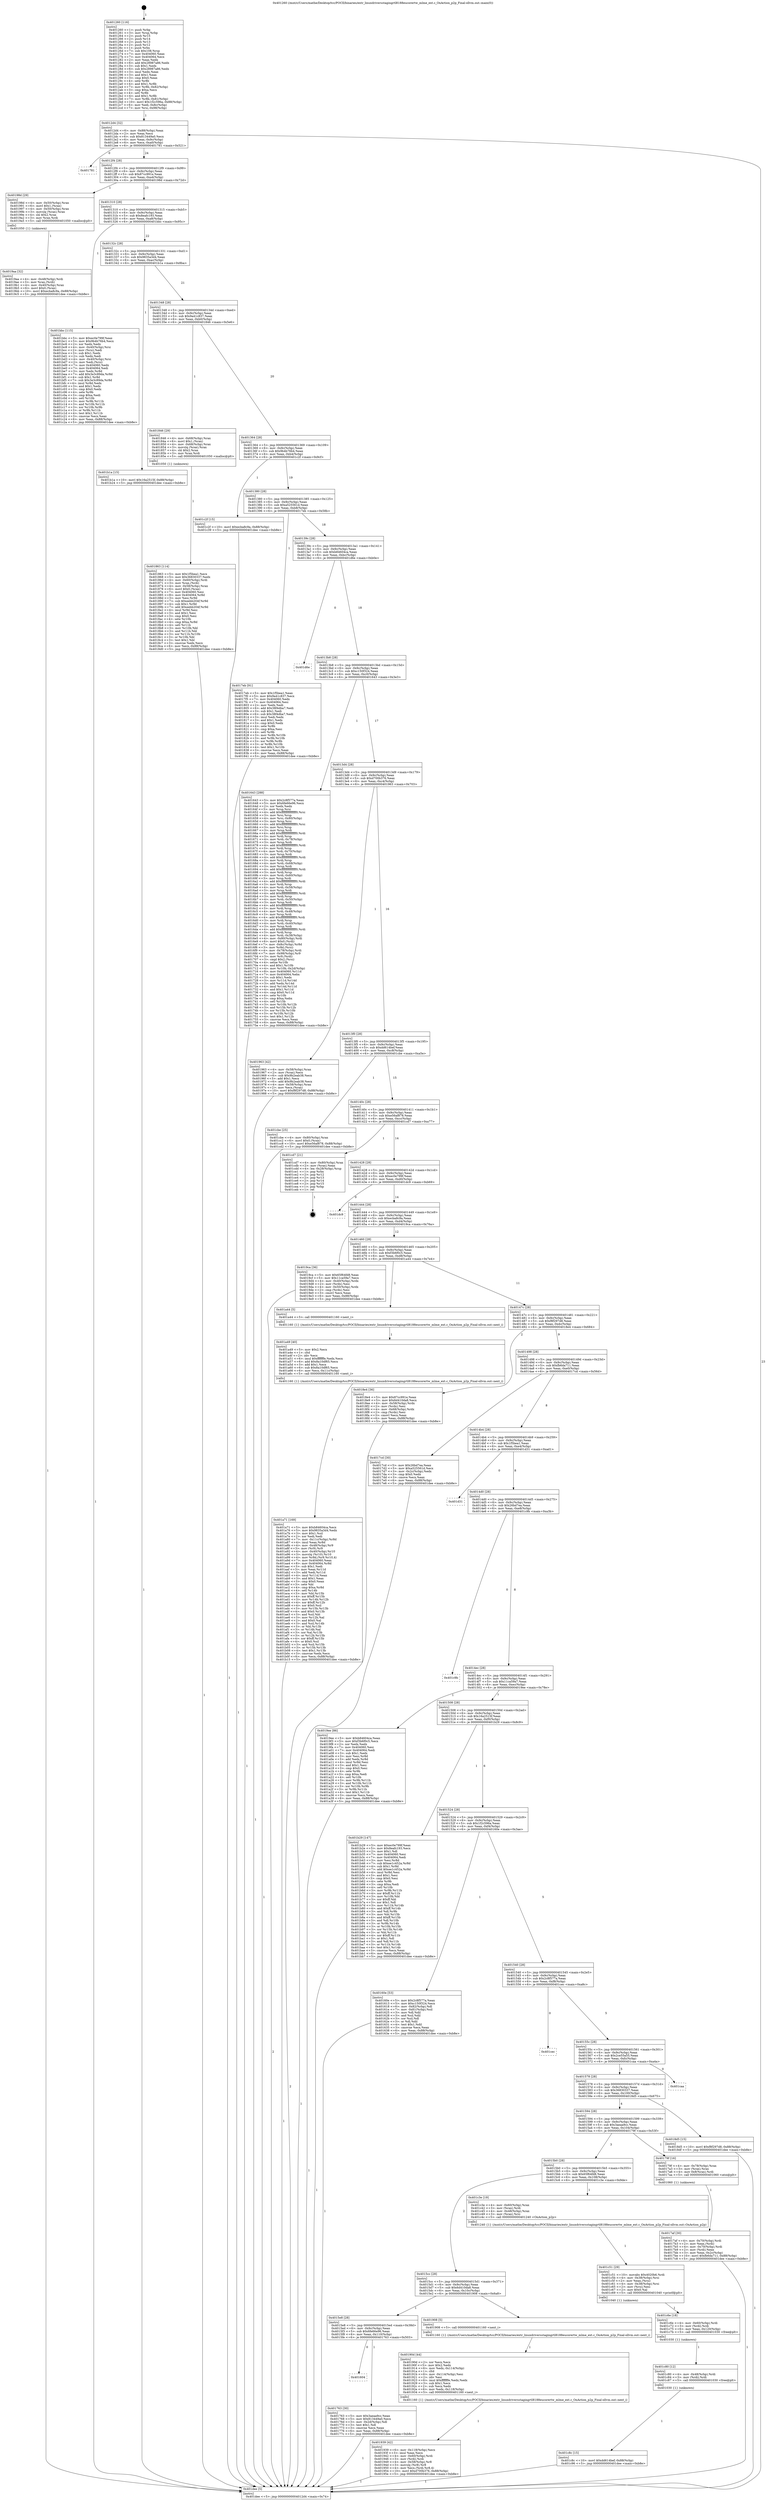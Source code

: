 digraph "0x401260" {
  label = "0x401260 (/mnt/c/Users/mathe/Desktop/tcc/POCII/binaries/extr_linuxdriversstagingrtl8188eucorertw_mlme_ext.c_OnAction_p2p_Final-ollvm.out::main(0))"
  labelloc = "t"
  node[shape=record]

  Entry [label="",width=0.3,height=0.3,shape=circle,fillcolor=black,style=filled]
  "0x4012d4" [label="{
     0x4012d4 [32]\l
     | [instrs]\l
     &nbsp;&nbsp;0x4012d4 \<+6\>: mov -0x88(%rbp),%eax\l
     &nbsp;&nbsp;0x4012da \<+2\>: mov %eax,%ecx\l
     &nbsp;&nbsp;0x4012dc \<+6\>: sub $0x813449a0,%ecx\l
     &nbsp;&nbsp;0x4012e2 \<+6\>: mov %eax,-0x9c(%rbp)\l
     &nbsp;&nbsp;0x4012e8 \<+6\>: mov %ecx,-0xa0(%rbp)\l
     &nbsp;&nbsp;0x4012ee \<+6\>: je 0000000000401781 \<main+0x521\>\l
  }"]
  "0x401781" [label="{
     0x401781\l
  }", style=dashed]
  "0x4012f4" [label="{
     0x4012f4 [28]\l
     | [instrs]\l
     &nbsp;&nbsp;0x4012f4 \<+5\>: jmp 00000000004012f9 \<main+0x99\>\l
     &nbsp;&nbsp;0x4012f9 \<+6\>: mov -0x9c(%rbp),%eax\l
     &nbsp;&nbsp;0x4012ff \<+5\>: sub $0x87cc991e,%eax\l
     &nbsp;&nbsp;0x401304 \<+6\>: mov %eax,-0xa4(%rbp)\l
     &nbsp;&nbsp;0x40130a \<+6\>: je 000000000040198d \<main+0x72d\>\l
  }"]
  Exit [label="",width=0.3,height=0.3,shape=circle,fillcolor=black,style=filled,peripheries=2]
  "0x40198d" [label="{
     0x40198d [29]\l
     | [instrs]\l
     &nbsp;&nbsp;0x40198d \<+4\>: mov -0x50(%rbp),%rax\l
     &nbsp;&nbsp;0x401991 \<+6\>: movl $0x1,(%rax)\l
     &nbsp;&nbsp;0x401997 \<+4\>: mov -0x50(%rbp),%rax\l
     &nbsp;&nbsp;0x40199b \<+3\>: movslq (%rax),%rax\l
     &nbsp;&nbsp;0x40199e \<+4\>: shl $0x2,%rax\l
     &nbsp;&nbsp;0x4019a2 \<+3\>: mov %rax,%rdi\l
     &nbsp;&nbsp;0x4019a5 \<+5\>: call 0000000000401050 \<malloc@plt\>\l
     | [calls]\l
     &nbsp;&nbsp;0x401050 \{1\} (unknown)\l
  }"]
  "0x401310" [label="{
     0x401310 [28]\l
     | [instrs]\l
     &nbsp;&nbsp;0x401310 \<+5\>: jmp 0000000000401315 \<main+0xb5\>\l
     &nbsp;&nbsp;0x401315 \<+6\>: mov -0x9c(%rbp),%eax\l
     &nbsp;&nbsp;0x40131b \<+5\>: sub $0x8eafc193,%eax\l
     &nbsp;&nbsp;0x401320 \<+6\>: mov %eax,-0xa8(%rbp)\l
     &nbsp;&nbsp;0x401326 \<+6\>: je 0000000000401bbc \<main+0x95c\>\l
  }"]
  "0x401c8c" [label="{
     0x401c8c [15]\l
     | [instrs]\l
     &nbsp;&nbsp;0x401c8c \<+10\>: movl $0xdd614bef,-0x88(%rbp)\l
     &nbsp;&nbsp;0x401c96 \<+5\>: jmp 0000000000401dee \<main+0xb8e\>\l
  }"]
  "0x401bbc" [label="{
     0x401bbc [115]\l
     | [instrs]\l
     &nbsp;&nbsp;0x401bbc \<+5\>: mov $0xec0e799f,%eax\l
     &nbsp;&nbsp;0x401bc1 \<+5\>: mov $0x9b4b76b4,%ecx\l
     &nbsp;&nbsp;0x401bc6 \<+2\>: xor %edx,%edx\l
     &nbsp;&nbsp;0x401bc8 \<+4\>: mov -0x40(%rbp),%rsi\l
     &nbsp;&nbsp;0x401bcc \<+2\>: mov (%rsi),%edi\l
     &nbsp;&nbsp;0x401bce \<+3\>: sub $0x1,%edx\l
     &nbsp;&nbsp;0x401bd1 \<+2\>: sub %edx,%edi\l
     &nbsp;&nbsp;0x401bd3 \<+4\>: mov -0x40(%rbp),%rsi\l
     &nbsp;&nbsp;0x401bd7 \<+2\>: mov %edi,(%rsi)\l
     &nbsp;&nbsp;0x401bd9 \<+7\>: mov 0x404060,%edx\l
     &nbsp;&nbsp;0x401be0 \<+7\>: mov 0x404064,%edi\l
     &nbsp;&nbsp;0x401be7 \<+3\>: mov %edx,%r8d\l
     &nbsp;&nbsp;0x401bea \<+7\>: add $0x3e3c89da,%r8d\l
     &nbsp;&nbsp;0x401bf1 \<+4\>: sub $0x1,%r8d\l
     &nbsp;&nbsp;0x401bf5 \<+7\>: sub $0x3e3c89da,%r8d\l
     &nbsp;&nbsp;0x401bfc \<+4\>: imul %r8d,%edx\l
     &nbsp;&nbsp;0x401c00 \<+3\>: and $0x1,%edx\l
     &nbsp;&nbsp;0x401c03 \<+3\>: cmp $0x0,%edx\l
     &nbsp;&nbsp;0x401c06 \<+4\>: sete %r9b\l
     &nbsp;&nbsp;0x401c0a \<+3\>: cmp $0xa,%edi\l
     &nbsp;&nbsp;0x401c0d \<+4\>: setl %r10b\l
     &nbsp;&nbsp;0x401c11 \<+3\>: mov %r9b,%r11b\l
     &nbsp;&nbsp;0x401c14 \<+3\>: and %r10b,%r11b\l
     &nbsp;&nbsp;0x401c17 \<+3\>: xor %r10b,%r9b\l
     &nbsp;&nbsp;0x401c1a \<+3\>: or %r9b,%r11b\l
     &nbsp;&nbsp;0x401c1d \<+4\>: test $0x1,%r11b\l
     &nbsp;&nbsp;0x401c21 \<+3\>: cmovne %ecx,%eax\l
     &nbsp;&nbsp;0x401c24 \<+6\>: mov %eax,-0x88(%rbp)\l
     &nbsp;&nbsp;0x401c2a \<+5\>: jmp 0000000000401dee \<main+0xb8e\>\l
  }"]
  "0x40132c" [label="{
     0x40132c [28]\l
     | [instrs]\l
     &nbsp;&nbsp;0x40132c \<+5\>: jmp 0000000000401331 \<main+0xd1\>\l
     &nbsp;&nbsp;0x401331 \<+6\>: mov -0x9c(%rbp),%eax\l
     &nbsp;&nbsp;0x401337 \<+5\>: sub $0x9835a3d4,%eax\l
     &nbsp;&nbsp;0x40133c \<+6\>: mov %eax,-0xac(%rbp)\l
     &nbsp;&nbsp;0x401342 \<+6\>: je 0000000000401b1a \<main+0x8ba\>\l
  }"]
  "0x401c80" [label="{
     0x401c80 [12]\l
     | [instrs]\l
     &nbsp;&nbsp;0x401c80 \<+4\>: mov -0x48(%rbp),%rdi\l
     &nbsp;&nbsp;0x401c84 \<+3\>: mov (%rdi),%rdi\l
     &nbsp;&nbsp;0x401c87 \<+5\>: call 0000000000401030 \<free@plt\>\l
     | [calls]\l
     &nbsp;&nbsp;0x401030 \{1\} (unknown)\l
  }"]
  "0x401b1a" [label="{
     0x401b1a [15]\l
     | [instrs]\l
     &nbsp;&nbsp;0x401b1a \<+10\>: movl $0x16a2515f,-0x88(%rbp)\l
     &nbsp;&nbsp;0x401b24 \<+5\>: jmp 0000000000401dee \<main+0xb8e\>\l
  }"]
  "0x401348" [label="{
     0x401348 [28]\l
     | [instrs]\l
     &nbsp;&nbsp;0x401348 \<+5\>: jmp 000000000040134d \<main+0xed\>\l
     &nbsp;&nbsp;0x40134d \<+6\>: mov -0x9c(%rbp),%eax\l
     &nbsp;&nbsp;0x401353 \<+5\>: sub $0x9a41c837,%eax\l
     &nbsp;&nbsp;0x401358 \<+6\>: mov %eax,-0xb0(%rbp)\l
     &nbsp;&nbsp;0x40135e \<+6\>: je 0000000000401846 \<main+0x5e6\>\l
  }"]
  "0x401c6e" [label="{
     0x401c6e [18]\l
     | [instrs]\l
     &nbsp;&nbsp;0x401c6e \<+4\>: mov -0x60(%rbp),%rdi\l
     &nbsp;&nbsp;0x401c72 \<+3\>: mov (%rdi),%rdi\l
     &nbsp;&nbsp;0x401c75 \<+6\>: mov %eax,-0x120(%rbp)\l
     &nbsp;&nbsp;0x401c7b \<+5\>: call 0000000000401030 \<free@plt\>\l
     | [calls]\l
     &nbsp;&nbsp;0x401030 \{1\} (unknown)\l
  }"]
  "0x401846" [label="{
     0x401846 [29]\l
     | [instrs]\l
     &nbsp;&nbsp;0x401846 \<+4\>: mov -0x68(%rbp),%rax\l
     &nbsp;&nbsp;0x40184a \<+6\>: movl $0x1,(%rax)\l
     &nbsp;&nbsp;0x401850 \<+4\>: mov -0x68(%rbp),%rax\l
     &nbsp;&nbsp;0x401854 \<+3\>: movslq (%rax),%rax\l
     &nbsp;&nbsp;0x401857 \<+4\>: shl $0x2,%rax\l
     &nbsp;&nbsp;0x40185b \<+3\>: mov %rax,%rdi\l
     &nbsp;&nbsp;0x40185e \<+5\>: call 0000000000401050 \<malloc@plt\>\l
     | [calls]\l
     &nbsp;&nbsp;0x401050 \{1\} (unknown)\l
  }"]
  "0x401364" [label="{
     0x401364 [28]\l
     | [instrs]\l
     &nbsp;&nbsp;0x401364 \<+5\>: jmp 0000000000401369 \<main+0x109\>\l
     &nbsp;&nbsp;0x401369 \<+6\>: mov -0x9c(%rbp),%eax\l
     &nbsp;&nbsp;0x40136f \<+5\>: sub $0x9b4b76b4,%eax\l
     &nbsp;&nbsp;0x401374 \<+6\>: mov %eax,-0xb4(%rbp)\l
     &nbsp;&nbsp;0x40137a \<+6\>: je 0000000000401c2f \<main+0x9cf\>\l
  }"]
  "0x401c51" [label="{
     0x401c51 [29]\l
     | [instrs]\l
     &nbsp;&nbsp;0x401c51 \<+10\>: movabs $0x4020b6,%rdi\l
     &nbsp;&nbsp;0x401c5b \<+4\>: mov -0x38(%rbp),%rsi\l
     &nbsp;&nbsp;0x401c5f \<+2\>: mov %eax,(%rsi)\l
     &nbsp;&nbsp;0x401c61 \<+4\>: mov -0x38(%rbp),%rsi\l
     &nbsp;&nbsp;0x401c65 \<+2\>: mov (%rsi),%esi\l
     &nbsp;&nbsp;0x401c67 \<+2\>: mov $0x0,%al\l
     &nbsp;&nbsp;0x401c69 \<+5\>: call 0000000000401040 \<printf@plt\>\l
     | [calls]\l
     &nbsp;&nbsp;0x401040 \{1\} (unknown)\l
  }"]
  "0x401c2f" [label="{
     0x401c2f [15]\l
     | [instrs]\l
     &nbsp;&nbsp;0x401c2f \<+10\>: movl $0xecba8c9a,-0x88(%rbp)\l
     &nbsp;&nbsp;0x401c39 \<+5\>: jmp 0000000000401dee \<main+0xb8e\>\l
  }"]
  "0x401380" [label="{
     0x401380 [28]\l
     | [instrs]\l
     &nbsp;&nbsp;0x401380 \<+5\>: jmp 0000000000401385 \<main+0x125\>\l
     &nbsp;&nbsp;0x401385 \<+6\>: mov -0x9c(%rbp),%eax\l
     &nbsp;&nbsp;0x40138b \<+5\>: sub $0xa525561d,%eax\l
     &nbsp;&nbsp;0x401390 \<+6\>: mov %eax,-0xb8(%rbp)\l
     &nbsp;&nbsp;0x401396 \<+6\>: je 00000000004017eb \<main+0x58b\>\l
  }"]
  "0x401a71" [label="{
     0x401a71 [169]\l
     | [instrs]\l
     &nbsp;&nbsp;0x401a71 \<+5\>: mov $0xb84604ca,%ecx\l
     &nbsp;&nbsp;0x401a76 \<+5\>: mov $0x9835a3d4,%edx\l
     &nbsp;&nbsp;0x401a7b \<+3\>: mov $0x1,%sil\l
     &nbsp;&nbsp;0x401a7e \<+2\>: xor %edi,%edi\l
     &nbsp;&nbsp;0x401a80 \<+7\>: mov -0x11c(%rbp),%r8d\l
     &nbsp;&nbsp;0x401a87 \<+4\>: imul %eax,%r8d\l
     &nbsp;&nbsp;0x401a8b \<+4\>: mov -0x48(%rbp),%r9\l
     &nbsp;&nbsp;0x401a8f \<+3\>: mov (%r9),%r9\l
     &nbsp;&nbsp;0x401a92 \<+4\>: mov -0x40(%rbp),%r10\l
     &nbsp;&nbsp;0x401a96 \<+3\>: movslq (%r10),%r10\l
     &nbsp;&nbsp;0x401a99 \<+4\>: mov %r8d,(%r9,%r10,4)\l
     &nbsp;&nbsp;0x401a9d \<+7\>: mov 0x404060,%eax\l
     &nbsp;&nbsp;0x401aa4 \<+8\>: mov 0x404064,%r8d\l
     &nbsp;&nbsp;0x401aac \<+3\>: sub $0x1,%edi\l
     &nbsp;&nbsp;0x401aaf \<+3\>: mov %eax,%r11d\l
     &nbsp;&nbsp;0x401ab2 \<+3\>: add %edi,%r11d\l
     &nbsp;&nbsp;0x401ab5 \<+4\>: imul %r11d,%eax\l
     &nbsp;&nbsp;0x401ab9 \<+3\>: and $0x1,%eax\l
     &nbsp;&nbsp;0x401abc \<+3\>: cmp $0x0,%eax\l
     &nbsp;&nbsp;0x401abf \<+3\>: sete %bl\l
     &nbsp;&nbsp;0x401ac2 \<+4\>: cmp $0xa,%r8d\l
     &nbsp;&nbsp;0x401ac6 \<+4\>: setl %r14b\l
     &nbsp;&nbsp;0x401aca \<+3\>: mov %bl,%r15b\l
     &nbsp;&nbsp;0x401acd \<+4\>: xor $0xff,%r15b\l
     &nbsp;&nbsp;0x401ad1 \<+3\>: mov %r14b,%r12b\l
     &nbsp;&nbsp;0x401ad4 \<+4\>: xor $0xff,%r12b\l
     &nbsp;&nbsp;0x401ad8 \<+4\>: xor $0x0,%sil\l
     &nbsp;&nbsp;0x401adc \<+3\>: mov %r15b,%r13b\l
     &nbsp;&nbsp;0x401adf \<+4\>: and $0x0,%r13b\l
     &nbsp;&nbsp;0x401ae3 \<+3\>: and %sil,%bl\l
     &nbsp;&nbsp;0x401ae6 \<+3\>: mov %r12b,%al\l
     &nbsp;&nbsp;0x401ae9 \<+2\>: and $0x0,%al\l
     &nbsp;&nbsp;0x401aeb \<+3\>: and %sil,%r14b\l
     &nbsp;&nbsp;0x401aee \<+3\>: or %bl,%r13b\l
     &nbsp;&nbsp;0x401af1 \<+3\>: or %r14b,%al\l
     &nbsp;&nbsp;0x401af4 \<+3\>: xor %al,%r13b\l
     &nbsp;&nbsp;0x401af7 \<+3\>: or %r12b,%r15b\l
     &nbsp;&nbsp;0x401afa \<+4\>: xor $0xff,%r15b\l
     &nbsp;&nbsp;0x401afe \<+4\>: or $0x0,%sil\l
     &nbsp;&nbsp;0x401b02 \<+3\>: and %sil,%r15b\l
     &nbsp;&nbsp;0x401b05 \<+3\>: or %r15b,%r13b\l
     &nbsp;&nbsp;0x401b08 \<+4\>: test $0x1,%r13b\l
     &nbsp;&nbsp;0x401b0c \<+3\>: cmovne %edx,%ecx\l
     &nbsp;&nbsp;0x401b0f \<+6\>: mov %ecx,-0x88(%rbp)\l
     &nbsp;&nbsp;0x401b15 \<+5\>: jmp 0000000000401dee \<main+0xb8e\>\l
  }"]
  "0x4017eb" [label="{
     0x4017eb [91]\l
     | [instrs]\l
     &nbsp;&nbsp;0x4017eb \<+5\>: mov $0x1f5bea1,%eax\l
     &nbsp;&nbsp;0x4017f0 \<+5\>: mov $0x9a41c837,%ecx\l
     &nbsp;&nbsp;0x4017f5 \<+7\>: mov 0x404060,%edx\l
     &nbsp;&nbsp;0x4017fc \<+7\>: mov 0x404064,%esi\l
     &nbsp;&nbsp;0x401803 \<+2\>: mov %edx,%edi\l
     &nbsp;&nbsp;0x401805 \<+6\>: add $0x38f4dba7,%edi\l
     &nbsp;&nbsp;0x40180b \<+3\>: sub $0x1,%edi\l
     &nbsp;&nbsp;0x40180e \<+6\>: sub $0x38f4dba7,%edi\l
     &nbsp;&nbsp;0x401814 \<+3\>: imul %edi,%edx\l
     &nbsp;&nbsp;0x401817 \<+3\>: and $0x1,%edx\l
     &nbsp;&nbsp;0x40181a \<+3\>: cmp $0x0,%edx\l
     &nbsp;&nbsp;0x40181d \<+4\>: sete %r8b\l
     &nbsp;&nbsp;0x401821 \<+3\>: cmp $0xa,%esi\l
     &nbsp;&nbsp;0x401824 \<+4\>: setl %r9b\l
     &nbsp;&nbsp;0x401828 \<+3\>: mov %r8b,%r10b\l
     &nbsp;&nbsp;0x40182b \<+3\>: and %r9b,%r10b\l
     &nbsp;&nbsp;0x40182e \<+3\>: xor %r9b,%r8b\l
     &nbsp;&nbsp;0x401831 \<+3\>: or %r8b,%r10b\l
     &nbsp;&nbsp;0x401834 \<+4\>: test $0x1,%r10b\l
     &nbsp;&nbsp;0x401838 \<+3\>: cmovne %ecx,%eax\l
     &nbsp;&nbsp;0x40183b \<+6\>: mov %eax,-0x88(%rbp)\l
     &nbsp;&nbsp;0x401841 \<+5\>: jmp 0000000000401dee \<main+0xb8e\>\l
  }"]
  "0x40139c" [label="{
     0x40139c [28]\l
     | [instrs]\l
     &nbsp;&nbsp;0x40139c \<+5\>: jmp 00000000004013a1 \<main+0x141\>\l
     &nbsp;&nbsp;0x4013a1 \<+6\>: mov -0x9c(%rbp),%eax\l
     &nbsp;&nbsp;0x4013a7 \<+5\>: sub $0xb84604ca,%eax\l
     &nbsp;&nbsp;0x4013ac \<+6\>: mov %eax,-0xbc(%rbp)\l
     &nbsp;&nbsp;0x4013b2 \<+6\>: je 0000000000401d6e \<main+0xb0e\>\l
  }"]
  "0x401a49" [label="{
     0x401a49 [40]\l
     | [instrs]\l
     &nbsp;&nbsp;0x401a49 \<+5\>: mov $0x2,%ecx\l
     &nbsp;&nbsp;0x401a4e \<+1\>: cltd\l
     &nbsp;&nbsp;0x401a4f \<+2\>: idiv %ecx\l
     &nbsp;&nbsp;0x401a51 \<+6\>: imul $0xfffffffe,%edx,%ecx\l
     &nbsp;&nbsp;0x401a57 \<+6\>: add $0x8a10df65,%ecx\l
     &nbsp;&nbsp;0x401a5d \<+3\>: add $0x1,%ecx\l
     &nbsp;&nbsp;0x401a60 \<+6\>: sub $0x8a10df65,%ecx\l
     &nbsp;&nbsp;0x401a66 \<+6\>: mov %ecx,-0x11c(%rbp)\l
     &nbsp;&nbsp;0x401a6c \<+5\>: call 0000000000401160 \<next_i\>\l
     | [calls]\l
     &nbsp;&nbsp;0x401160 \{1\} (/mnt/c/Users/mathe/Desktop/tcc/POCII/binaries/extr_linuxdriversstagingrtl8188eucorertw_mlme_ext.c_OnAction_p2p_Final-ollvm.out::next_i)\l
  }"]
  "0x401d6e" [label="{
     0x401d6e\l
  }", style=dashed]
  "0x4013b8" [label="{
     0x4013b8 [28]\l
     | [instrs]\l
     &nbsp;&nbsp;0x4013b8 \<+5\>: jmp 00000000004013bd \<main+0x15d\>\l
     &nbsp;&nbsp;0x4013bd \<+6\>: mov -0x9c(%rbp),%eax\l
     &nbsp;&nbsp;0x4013c3 \<+5\>: sub $0xc150f324,%eax\l
     &nbsp;&nbsp;0x4013c8 \<+6\>: mov %eax,-0xc0(%rbp)\l
     &nbsp;&nbsp;0x4013ce \<+6\>: je 0000000000401643 \<main+0x3e3\>\l
  }"]
  "0x4019aa" [label="{
     0x4019aa [32]\l
     | [instrs]\l
     &nbsp;&nbsp;0x4019aa \<+4\>: mov -0x48(%rbp),%rdi\l
     &nbsp;&nbsp;0x4019ae \<+3\>: mov %rax,(%rdi)\l
     &nbsp;&nbsp;0x4019b1 \<+4\>: mov -0x40(%rbp),%rax\l
     &nbsp;&nbsp;0x4019b5 \<+6\>: movl $0x0,(%rax)\l
     &nbsp;&nbsp;0x4019bb \<+10\>: movl $0xecba8c9a,-0x88(%rbp)\l
     &nbsp;&nbsp;0x4019c5 \<+5\>: jmp 0000000000401dee \<main+0xb8e\>\l
  }"]
  "0x401643" [label="{
     0x401643 [288]\l
     | [instrs]\l
     &nbsp;&nbsp;0x401643 \<+5\>: mov $0x2c8f577a,%eax\l
     &nbsp;&nbsp;0x401648 \<+5\>: mov $0x6fe66e96,%ecx\l
     &nbsp;&nbsp;0x40164d \<+2\>: xor %edx,%edx\l
     &nbsp;&nbsp;0x40164f \<+3\>: mov %rsp,%rsi\l
     &nbsp;&nbsp;0x401652 \<+4\>: add $0xfffffffffffffff0,%rsi\l
     &nbsp;&nbsp;0x401656 \<+3\>: mov %rsi,%rsp\l
     &nbsp;&nbsp;0x401659 \<+4\>: mov %rsi,-0x80(%rbp)\l
     &nbsp;&nbsp;0x40165d \<+3\>: mov %rsp,%rsi\l
     &nbsp;&nbsp;0x401660 \<+4\>: add $0xfffffffffffffff0,%rsi\l
     &nbsp;&nbsp;0x401664 \<+3\>: mov %rsi,%rsp\l
     &nbsp;&nbsp;0x401667 \<+3\>: mov %rsp,%rdi\l
     &nbsp;&nbsp;0x40166a \<+4\>: add $0xfffffffffffffff0,%rdi\l
     &nbsp;&nbsp;0x40166e \<+3\>: mov %rdi,%rsp\l
     &nbsp;&nbsp;0x401671 \<+4\>: mov %rdi,-0x78(%rbp)\l
     &nbsp;&nbsp;0x401675 \<+3\>: mov %rsp,%rdi\l
     &nbsp;&nbsp;0x401678 \<+4\>: add $0xfffffffffffffff0,%rdi\l
     &nbsp;&nbsp;0x40167c \<+3\>: mov %rdi,%rsp\l
     &nbsp;&nbsp;0x40167f \<+4\>: mov %rdi,-0x70(%rbp)\l
     &nbsp;&nbsp;0x401683 \<+3\>: mov %rsp,%rdi\l
     &nbsp;&nbsp;0x401686 \<+4\>: add $0xfffffffffffffff0,%rdi\l
     &nbsp;&nbsp;0x40168a \<+3\>: mov %rdi,%rsp\l
     &nbsp;&nbsp;0x40168d \<+4\>: mov %rdi,-0x68(%rbp)\l
     &nbsp;&nbsp;0x401691 \<+3\>: mov %rsp,%rdi\l
     &nbsp;&nbsp;0x401694 \<+4\>: add $0xfffffffffffffff0,%rdi\l
     &nbsp;&nbsp;0x401698 \<+3\>: mov %rdi,%rsp\l
     &nbsp;&nbsp;0x40169b \<+4\>: mov %rdi,-0x60(%rbp)\l
     &nbsp;&nbsp;0x40169f \<+3\>: mov %rsp,%rdi\l
     &nbsp;&nbsp;0x4016a2 \<+4\>: add $0xfffffffffffffff0,%rdi\l
     &nbsp;&nbsp;0x4016a6 \<+3\>: mov %rdi,%rsp\l
     &nbsp;&nbsp;0x4016a9 \<+4\>: mov %rdi,-0x58(%rbp)\l
     &nbsp;&nbsp;0x4016ad \<+3\>: mov %rsp,%rdi\l
     &nbsp;&nbsp;0x4016b0 \<+4\>: add $0xfffffffffffffff0,%rdi\l
     &nbsp;&nbsp;0x4016b4 \<+3\>: mov %rdi,%rsp\l
     &nbsp;&nbsp;0x4016b7 \<+4\>: mov %rdi,-0x50(%rbp)\l
     &nbsp;&nbsp;0x4016bb \<+3\>: mov %rsp,%rdi\l
     &nbsp;&nbsp;0x4016be \<+4\>: add $0xfffffffffffffff0,%rdi\l
     &nbsp;&nbsp;0x4016c2 \<+3\>: mov %rdi,%rsp\l
     &nbsp;&nbsp;0x4016c5 \<+4\>: mov %rdi,-0x48(%rbp)\l
     &nbsp;&nbsp;0x4016c9 \<+3\>: mov %rsp,%rdi\l
     &nbsp;&nbsp;0x4016cc \<+4\>: add $0xfffffffffffffff0,%rdi\l
     &nbsp;&nbsp;0x4016d0 \<+3\>: mov %rdi,%rsp\l
     &nbsp;&nbsp;0x4016d3 \<+4\>: mov %rdi,-0x40(%rbp)\l
     &nbsp;&nbsp;0x4016d7 \<+3\>: mov %rsp,%rdi\l
     &nbsp;&nbsp;0x4016da \<+4\>: add $0xfffffffffffffff0,%rdi\l
     &nbsp;&nbsp;0x4016de \<+3\>: mov %rdi,%rsp\l
     &nbsp;&nbsp;0x4016e1 \<+4\>: mov %rdi,-0x38(%rbp)\l
     &nbsp;&nbsp;0x4016e5 \<+4\>: mov -0x80(%rbp),%rdi\l
     &nbsp;&nbsp;0x4016e9 \<+6\>: movl $0x0,(%rdi)\l
     &nbsp;&nbsp;0x4016ef \<+7\>: mov -0x8c(%rbp),%r8d\l
     &nbsp;&nbsp;0x4016f6 \<+3\>: mov %r8d,(%rsi)\l
     &nbsp;&nbsp;0x4016f9 \<+4\>: mov -0x78(%rbp),%rdi\l
     &nbsp;&nbsp;0x4016fd \<+7\>: mov -0x98(%rbp),%r9\l
     &nbsp;&nbsp;0x401704 \<+3\>: mov %r9,(%rdi)\l
     &nbsp;&nbsp;0x401707 \<+3\>: cmpl $0x2,(%rsi)\l
     &nbsp;&nbsp;0x40170a \<+4\>: setne %r10b\l
     &nbsp;&nbsp;0x40170e \<+4\>: and $0x1,%r10b\l
     &nbsp;&nbsp;0x401712 \<+4\>: mov %r10b,-0x2d(%rbp)\l
     &nbsp;&nbsp;0x401716 \<+8\>: mov 0x404060,%r11d\l
     &nbsp;&nbsp;0x40171e \<+7\>: mov 0x404064,%ebx\l
     &nbsp;&nbsp;0x401725 \<+3\>: sub $0x1,%edx\l
     &nbsp;&nbsp;0x401728 \<+3\>: mov %r11d,%r14d\l
     &nbsp;&nbsp;0x40172b \<+3\>: add %edx,%r14d\l
     &nbsp;&nbsp;0x40172e \<+4\>: imul %r14d,%r11d\l
     &nbsp;&nbsp;0x401732 \<+4\>: and $0x1,%r11d\l
     &nbsp;&nbsp;0x401736 \<+4\>: cmp $0x0,%r11d\l
     &nbsp;&nbsp;0x40173a \<+4\>: sete %r10b\l
     &nbsp;&nbsp;0x40173e \<+3\>: cmp $0xa,%ebx\l
     &nbsp;&nbsp;0x401741 \<+4\>: setl %r15b\l
     &nbsp;&nbsp;0x401745 \<+3\>: mov %r10b,%r12b\l
     &nbsp;&nbsp;0x401748 \<+3\>: and %r15b,%r12b\l
     &nbsp;&nbsp;0x40174b \<+3\>: xor %r15b,%r10b\l
     &nbsp;&nbsp;0x40174e \<+3\>: or %r10b,%r12b\l
     &nbsp;&nbsp;0x401751 \<+4\>: test $0x1,%r12b\l
     &nbsp;&nbsp;0x401755 \<+3\>: cmovne %ecx,%eax\l
     &nbsp;&nbsp;0x401758 \<+6\>: mov %eax,-0x88(%rbp)\l
     &nbsp;&nbsp;0x40175e \<+5\>: jmp 0000000000401dee \<main+0xb8e\>\l
  }"]
  "0x4013d4" [label="{
     0x4013d4 [28]\l
     | [instrs]\l
     &nbsp;&nbsp;0x4013d4 \<+5\>: jmp 00000000004013d9 \<main+0x179\>\l
     &nbsp;&nbsp;0x4013d9 \<+6\>: mov -0x9c(%rbp),%eax\l
     &nbsp;&nbsp;0x4013df \<+5\>: sub $0xd700b376,%eax\l
     &nbsp;&nbsp;0x4013e4 \<+6\>: mov %eax,-0xc4(%rbp)\l
     &nbsp;&nbsp;0x4013ea \<+6\>: je 0000000000401963 \<main+0x703\>\l
  }"]
  "0x401939" [label="{
     0x401939 [42]\l
     | [instrs]\l
     &nbsp;&nbsp;0x401939 \<+6\>: mov -0x118(%rbp),%ecx\l
     &nbsp;&nbsp;0x40193f \<+3\>: imul %eax,%ecx\l
     &nbsp;&nbsp;0x401942 \<+4\>: mov -0x60(%rbp),%rdi\l
     &nbsp;&nbsp;0x401946 \<+3\>: mov (%rdi),%rdi\l
     &nbsp;&nbsp;0x401949 \<+4\>: mov -0x58(%rbp),%r8\l
     &nbsp;&nbsp;0x40194d \<+3\>: movslq (%r8),%r8\l
     &nbsp;&nbsp;0x401950 \<+4\>: mov %ecx,(%rdi,%r8,4)\l
     &nbsp;&nbsp;0x401954 \<+10\>: movl $0xd700b376,-0x88(%rbp)\l
     &nbsp;&nbsp;0x40195e \<+5\>: jmp 0000000000401dee \<main+0xb8e\>\l
  }"]
  "0x401963" [label="{
     0x401963 [42]\l
     | [instrs]\l
     &nbsp;&nbsp;0x401963 \<+4\>: mov -0x58(%rbp),%rax\l
     &nbsp;&nbsp;0x401967 \<+2\>: mov (%rax),%ecx\l
     &nbsp;&nbsp;0x401969 \<+6\>: sub $0x9b2eab38,%ecx\l
     &nbsp;&nbsp;0x40196f \<+3\>: add $0x1,%ecx\l
     &nbsp;&nbsp;0x401972 \<+6\>: add $0x9b2eab38,%ecx\l
     &nbsp;&nbsp;0x401978 \<+4\>: mov -0x58(%rbp),%rax\l
     &nbsp;&nbsp;0x40197c \<+2\>: mov %ecx,(%rax)\l
     &nbsp;&nbsp;0x40197e \<+10\>: movl $0xf8f297d8,-0x88(%rbp)\l
     &nbsp;&nbsp;0x401988 \<+5\>: jmp 0000000000401dee \<main+0xb8e\>\l
  }"]
  "0x4013f0" [label="{
     0x4013f0 [28]\l
     | [instrs]\l
     &nbsp;&nbsp;0x4013f0 \<+5\>: jmp 00000000004013f5 \<main+0x195\>\l
     &nbsp;&nbsp;0x4013f5 \<+6\>: mov -0x9c(%rbp),%eax\l
     &nbsp;&nbsp;0x4013fb \<+5\>: sub $0xdd614bef,%eax\l
     &nbsp;&nbsp;0x401400 \<+6\>: mov %eax,-0xc8(%rbp)\l
     &nbsp;&nbsp;0x401406 \<+6\>: je 0000000000401cbe \<main+0xa5e\>\l
  }"]
  "0x40190d" [label="{
     0x40190d [44]\l
     | [instrs]\l
     &nbsp;&nbsp;0x40190d \<+2\>: xor %ecx,%ecx\l
     &nbsp;&nbsp;0x40190f \<+5\>: mov $0x2,%edx\l
     &nbsp;&nbsp;0x401914 \<+6\>: mov %edx,-0x114(%rbp)\l
     &nbsp;&nbsp;0x40191a \<+1\>: cltd\l
     &nbsp;&nbsp;0x40191b \<+6\>: mov -0x114(%rbp),%esi\l
     &nbsp;&nbsp;0x401921 \<+2\>: idiv %esi\l
     &nbsp;&nbsp;0x401923 \<+6\>: imul $0xfffffffe,%edx,%edx\l
     &nbsp;&nbsp;0x401929 \<+3\>: sub $0x1,%ecx\l
     &nbsp;&nbsp;0x40192c \<+2\>: sub %ecx,%edx\l
     &nbsp;&nbsp;0x40192e \<+6\>: mov %edx,-0x118(%rbp)\l
     &nbsp;&nbsp;0x401934 \<+5\>: call 0000000000401160 \<next_i\>\l
     | [calls]\l
     &nbsp;&nbsp;0x401160 \{1\} (/mnt/c/Users/mathe/Desktop/tcc/POCII/binaries/extr_linuxdriversstagingrtl8188eucorertw_mlme_ext.c_OnAction_p2p_Final-ollvm.out::next_i)\l
  }"]
  "0x401cbe" [label="{
     0x401cbe [25]\l
     | [instrs]\l
     &nbsp;&nbsp;0x401cbe \<+4\>: mov -0x80(%rbp),%rax\l
     &nbsp;&nbsp;0x401cc2 \<+6\>: movl $0x0,(%rax)\l
     &nbsp;&nbsp;0x401cc8 \<+10\>: movl $0xe56af878,-0x88(%rbp)\l
     &nbsp;&nbsp;0x401cd2 \<+5\>: jmp 0000000000401dee \<main+0xb8e\>\l
  }"]
  "0x40140c" [label="{
     0x40140c [28]\l
     | [instrs]\l
     &nbsp;&nbsp;0x40140c \<+5\>: jmp 0000000000401411 \<main+0x1b1\>\l
     &nbsp;&nbsp;0x401411 \<+6\>: mov -0x9c(%rbp),%eax\l
     &nbsp;&nbsp;0x401417 \<+5\>: sub $0xe56af878,%eax\l
     &nbsp;&nbsp;0x40141c \<+6\>: mov %eax,-0xcc(%rbp)\l
     &nbsp;&nbsp;0x401422 \<+6\>: je 0000000000401cd7 \<main+0xa77\>\l
  }"]
  "0x401863" [label="{
     0x401863 [114]\l
     | [instrs]\l
     &nbsp;&nbsp;0x401863 \<+5\>: mov $0x1f5bea1,%ecx\l
     &nbsp;&nbsp;0x401868 \<+5\>: mov $0x36830337,%edx\l
     &nbsp;&nbsp;0x40186d \<+4\>: mov -0x60(%rbp),%rdi\l
     &nbsp;&nbsp;0x401871 \<+3\>: mov %rax,(%rdi)\l
     &nbsp;&nbsp;0x401874 \<+4\>: mov -0x58(%rbp),%rax\l
     &nbsp;&nbsp;0x401878 \<+6\>: movl $0x0,(%rax)\l
     &nbsp;&nbsp;0x40187e \<+7\>: mov 0x404060,%esi\l
     &nbsp;&nbsp;0x401885 \<+8\>: mov 0x404064,%r8d\l
     &nbsp;&nbsp;0x40188d \<+3\>: mov %esi,%r9d\l
     &nbsp;&nbsp;0x401890 \<+7\>: sub $0xeebb204f,%r9d\l
     &nbsp;&nbsp;0x401897 \<+4\>: sub $0x1,%r9d\l
     &nbsp;&nbsp;0x40189b \<+7\>: add $0xeebb204f,%r9d\l
     &nbsp;&nbsp;0x4018a2 \<+4\>: imul %r9d,%esi\l
     &nbsp;&nbsp;0x4018a6 \<+3\>: and $0x1,%esi\l
     &nbsp;&nbsp;0x4018a9 \<+3\>: cmp $0x0,%esi\l
     &nbsp;&nbsp;0x4018ac \<+4\>: sete %r10b\l
     &nbsp;&nbsp;0x4018b0 \<+4\>: cmp $0xa,%r8d\l
     &nbsp;&nbsp;0x4018b4 \<+4\>: setl %r11b\l
     &nbsp;&nbsp;0x4018b8 \<+3\>: mov %r10b,%bl\l
     &nbsp;&nbsp;0x4018bb \<+3\>: and %r11b,%bl\l
     &nbsp;&nbsp;0x4018be \<+3\>: xor %r11b,%r10b\l
     &nbsp;&nbsp;0x4018c1 \<+3\>: or %r10b,%bl\l
     &nbsp;&nbsp;0x4018c4 \<+3\>: test $0x1,%bl\l
     &nbsp;&nbsp;0x4018c7 \<+3\>: cmovne %edx,%ecx\l
     &nbsp;&nbsp;0x4018ca \<+6\>: mov %ecx,-0x88(%rbp)\l
     &nbsp;&nbsp;0x4018d0 \<+5\>: jmp 0000000000401dee \<main+0xb8e\>\l
  }"]
  "0x401cd7" [label="{
     0x401cd7 [21]\l
     | [instrs]\l
     &nbsp;&nbsp;0x401cd7 \<+4\>: mov -0x80(%rbp),%rax\l
     &nbsp;&nbsp;0x401cdb \<+2\>: mov (%rax),%eax\l
     &nbsp;&nbsp;0x401cdd \<+4\>: lea -0x28(%rbp),%rsp\l
     &nbsp;&nbsp;0x401ce1 \<+1\>: pop %rbx\l
     &nbsp;&nbsp;0x401ce2 \<+2\>: pop %r12\l
     &nbsp;&nbsp;0x401ce4 \<+2\>: pop %r13\l
     &nbsp;&nbsp;0x401ce6 \<+2\>: pop %r14\l
     &nbsp;&nbsp;0x401ce8 \<+2\>: pop %r15\l
     &nbsp;&nbsp;0x401cea \<+1\>: pop %rbp\l
     &nbsp;&nbsp;0x401ceb \<+1\>: ret\l
  }"]
  "0x401428" [label="{
     0x401428 [28]\l
     | [instrs]\l
     &nbsp;&nbsp;0x401428 \<+5\>: jmp 000000000040142d \<main+0x1cd\>\l
     &nbsp;&nbsp;0x40142d \<+6\>: mov -0x9c(%rbp),%eax\l
     &nbsp;&nbsp;0x401433 \<+5\>: sub $0xec0e799f,%eax\l
     &nbsp;&nbsp;0x401438 \<+6\>: mov %eax,-0xd0(%rbp)\l
     &nbsp;&nbsp;0x40143e \<+6\>: je 0000000000401dc9 \<main+0xb69\>\l
  }"]
  "0x4017af" [label="{
     0x4017af [30]\l
     | [instrs]\l
     &nbsp;&nbsp;0x4017af \<+4\>: mov -0x70(%rbp),%rdi\l
     &nbsp;&nbsp;0x4017b3 \<+2\>: mov %eax,(%rdi)\l
     &nbsp;&nbsp;0x4017b5 \<+4\>: mov -0x70(%rbp),%rdi\l
     &nbsp;&nbsp;0x4017b9 \<+2\>: mov (%rdi),%eax\l
     &nbsp;&nbsp;0x4017bb \<+3\>: mov %eax,-0x2c(%rbp)\l
     &nbsp;&nbsp;0x4017be \<+10\>: movl $0xfb6da711,-0x88(%rbp)\l
     &nbsp;&nbsp;0x4017c8 \<+5\>: jmp 0000000000401dee \<main+0xb8e\>\l
  }"]
  "0x401dc9" [label="{
     0x401dc9\l
  }", style=dashed]
  "0x401444" [label="{
     0x401444 [28]\l
     | [instrs]\l
     &nbsp;&nbsp;0x401444 \<+5\>: jmp 0000000000401449 \<main+0x1e9\>\l
     &nbsp;&nbsp;0x401449 \<+6\>: mov -0x9c(%rbp),%eax\l
     &nbsp;&nbsp;0x40144f \<+5\>: sub $0xecba8c9a,%eax\l
     &nbsp;&nbsp;0x401454 \<+6\>: mov %eax,-0xd4(%rbp)\l
     &nbsp;&nbsp;0x40145a \<+6\>: je 00000000004019ca \<main+0x76a\>\l
  }"]
  "0x401604" [label="{
     0x401604\l
  }", style=dashed]
  "0x4019ca" [label="{
     0x4019ca [36]\l
     | [instrs]\l
     &nbsp;&nbsp;0x4019ca \<+5\>: mov $0x65f64fd8,%eax\l
     &nbsp;&nbsp;0x4019cf \<+5\>: mov $0x11ca59a7,%ecx\l
     &nbsp;&nbsp;0x4019d4 \<+4\>: mov -0x40(%rbp),%rdx\l
     &nbsp;&nbsp;0x4019d8 \<+2\>: mov (%rdx),%esi\l
     &nbsp;&nbsp;0x4019da \<+4\>: mov -0x50(%rbp),%rdx\l
     &nbsp;&nbsp;0x4019de \<+2\>: cmp (%rdx),%esi\l
     &nbsp;&nbsp;0x4019e0 \<+3\>: cmovl %ecx,%eax\l
     &nbsp;&nbsp;0x4019e3 \<+6\>: mov %eax,-0x88(%rbp)\l
     &nbsp;&nbsp;0x4019e9 \<+5\>: jmp 0000000000401dee \<main+0xb8e\>\l
  }"]
  "0x401460" [label="{
     0x401460 [28]\l
     | [instrs]\l
     &nbsp;&nbsp;0x401460 \<+5\>: jmp 0000000000401465 \<main+0x205\>\l
     &nbsp;&nbsp;0x401465 \<+6\>: mov -0x9c(%rbp),%eax\l
     &nbsp;&nbsp;0x40146b \<+5\>: sub $0xf3b6f0c5,%eax\l
     &nbsp;&nbsp;0x401470 \<+6\>: mov %eax,-0xd8(%rbp)\l
     &nbsp;&nbsp;0x401476 \<+6\>: je 0000000000401a44 \<main+0x7e4\>\l
  }"]
  "0x401763" [label="{
     0x401763 [30]\l
     | [instrs]\l
     &nbsp;&nbsp;0x401763 \<+5\>: mov $0x3aeaa9cc,%eax\l
     &nbsp;&nbsp;0x401768 \<+5\>: mov $0x813449a0,%ecx\l
     &nbsp;&nbsp;0x40176d \<+3\>: mov -0x2d(%rbp),%dl\l
     &nbsp;&nbsp;0x401770 \<+3\>: test $0x1,%dl\l
     &nbsp;&nbsp;0x401773 \<+3\>: cmovne %ecx,%eax\l
     &nbsp;&nbsp;0x401776 \<+6\>: mov %eax,-0x88(%rbp)\l
     &nbsp;&nbsp;0x40177c \<+5\>: jmp 0000000000401dee \<main+0xb8e\>\l
  }"]
  "0x401a44" [label="{
     0x401a44 [5]\l
     | [instrs]\l
     &nbsp;&nbsp;0x401a44 \<+5\>: call 0000000000401160 \<next_i\>\l
     | [calls]\l
     &nbsp;&nbsp;0x401160 \{1\} (/mnt/c/Users/mathe/Desktop/tcc/POCII/binaries/extr_linuxdriversstagingrtl8188eucorertw_mlme_ext.c_OnAction_p2p_Final-ollvm.out::next_i)\l
  }"]
  "0x40147c" [label="{
     0x40147c [28]\l
     | [instrs]\l
     &nbsp;&nbsp;0x40147c \<+5\>: jmp 0000000000401481 \<main+0x221\>\l
     &nbsp;&nbsp;0x401481 \<+6\>: mov -0x9c(%rbp),%eax\l
     &nbsp;&nbsp;0x401487 \<+5\>: sub $0xf8f297d8,%eax\l
     &nbsp;&nbsp;0x40148c \<+6\>: mov %eax,-0xdc(%rbp)\l
     &nbsp;&nbsp;0x401492 \<+6\>: je 00000000004018e4 \<main+0x684\>\l
  }"]
  "0x4015e8" [label="{
     0x4015e8 [28]\l
     | [instrs]\l
     &nbsp;&nbsp;0x4015e8 \<+5\>: jmp 00000000004015ed \<main+0x38d\>\l
     &nbsp;&nbsp;0x4015ed \<+6\>: mov -0x9c(%rbp),%eax\l
     &nbsp;&nbsp;0x4015f3 \<+5\>: sub $0x6fe66e96,%eax\l
     &nbsp;&nbsp;0x4015f8 \<+6\>: mov %eax,-0x110(%rbp)\l
     &nbsp;&nbsp;0x4015fe \<+6\>: je 0000000000401763 \<main+0x503\>\l
  }"]
  "0x4018e4" [label="{
     0x4018e4 [36]\l
     | [instrs]\l
     &nbsp;&nbsp;0x4018e4 \<+5\>: mov $0x87cc991e,%eax\l
     &nbsp;&nbsp;0x4018e9 \<+5\>: mov $0x6d410da8,%ecx\l
     &nbsp;&nbsp;0x4018ee \<+4\>: mov -0x58(%rbp),%rdx\l
     &nbsp;&nbsp;0x4018f2 \<+2\>: mov (%rdx),%esi\l
     &nbsp;&nbsp;0x4018f4 \<+4\>: mov -0x68(%rbp),%rdx\l
     &nbsp;&nbsp;0x4018f8 \<+2\>: cmp (%rdx),%esi\l
     &nbsp;&nbsp;0x4018fa \<+3\>: cmovl %ecx,%eax\l
     &nbsp;&nbsp;0x4018fd \<+6\>: mov %eax,-0x88(%rbp)\l
     &nbsp;&nbsp;0x401903 \<+5\>: jmp 0000000000401dee \<main+0xb8e\>\l
  }"]
  "0x401498" [label="{
     0x401498 [28]\l
     | [instrs]\l
     &nbsp;&nbsp;0x401498 \<+5\>: jmp 000000000040149d \<main+0x23d\>\l
     &nbsp;&nbsp;0x40149d \<+6\>: mov -0x9c(%rbp),%eax\l
     &nbsp;&nbsp;0x4014a3 \<+5\>: sub $0xfb6da711,%eax\l
     &nbsp;&nbsp;0x4014a8 \<+6\>: mov %eax,-0xe0(%rbp)\l
     &nbsp;&nbsp;0x4014ae \<+6\>: je 00000000004017cd \<main+0x56d\>\l
  }"]
  "0x401908" [label="{
     0x401908 [5]\l
     | [instrs]\l
     &nbsp;&nbsp;0x401908 \<+5\>: call 0000000000401160 \<next_i\>\l
     | [calls]\l
     &nbsp;&nbsp;0x401160 \{1\} (/mnt/c/Users/mathe/Desktop/tcc/POCII/binaries/extr_linuxdriversstagingrtl8188eucorertw_mlme_ext.c_OnAction_p2p_Final-ollvm.out::next_i)\l
  }"]
  "0x4017cd" [label="{
     0x4017cd [30]\l
     | [instrs]\l
     &nbsp;&nbsp;0x4017cd \<+5\>: mov $0x26bd7ea,%eax\l
     &nbsp;&nbsp;0x4017d2 \<+5\>: mov $0xa525561d,%ecx\l
     &nbsp;&nbsp;0x4017d7 \<+3\>: mov -0x2c(%rbp),%edx\l
     &nbsp;&nbsp;0x4017da \<+3\>: cmp $0x0,%edx\l
     &nbsp;&nbsp;0x4017dd \<+3\>: cmove %ecx,%eax\l
     &nbsp;&nbsp;0x4017e0 \<+6\>: mov %eax,-0x88(%rbp)\l
     &nbsp;&nbsp;0x4017e6 \<+5\>: jmp 0000000000401dee \<main+0xb8e\>\l
  }"]
  "0x4014b4" [label="{
     0x4014b4 [28]\l
     | [instrs]\l
     &nbsp;&nbsp;0x4014b4 \<+5\>: jmp 00000000004014b9 \<main+0x259\>\l
     &nbsp;&nbsp;0x4014b9 \<+6\>: mov -0x9c(%rbp),%eax\l
     &nbsp;&nbsp;0x4014bf \<+5\>: sub $0x1f5bea1,%eax\l
     &nbsp;&nbsp;0x4014c4 \<+6\>: mov %eax,-0xe4(%rbp)\l
     &nbsp;&nbsp;0x4014ca \<+6\>: je 0000000000401d31 \<main+0xad1\>\l
  }"]
  "0x4015cc" [label="{
     0x4015cc [28]\l
     | [instrs]\l
     &nbsp;&nbsp;0x4015cc \<+5\>: jmp 00000000004015d1 \<main+0x371\>\l
     &nbsp;&nbsp;0x4015d1 \<+6\>: mov -0x9c(%rbp),%eax\l
     &nbsp;&nbsp;0x4015d7 \<+5\>: sub $0x6d410da8,%eax\l
     &nbsp;&nbsp;0x4015dc \<+6\>: mov %eax,-0x10c(%rbp)\l
     &nbsp;&nbsp;0x4015e2 \<+6\>: je 0000000000401908 \<main+0x6a8\>\l
  }"]
  "0x401d31" [label="{
     0x401d31\l
  }", style=dashed]
  "0x4014d0" [label="{
     0x4014d0 [28]\l
     | [instrs]\l
     &nbsp;&nbsp;0x4014d0 \<+5\>: jmp 00000000004014d5 \<main+0x275\>\l
     &nbsp;&nbsp;0x4014d5 \<+6\>: mov -0x9c(%rbp),%eax\l
     &nbsp;&nbsp;0x4014db \<+5\>: sub $0x26bd7ea,%eax\l
     &nbsp;&nbsp;0x4014e0 \<+6\>: mov %eax,-0xe8(%rbp)\l
     &nbsp;&nbsp;0x4014e6 \<+6\>: je 0000000000401c9b \<main+0xa3b\>\l
  }"]
  "0x401c3e" [label="{
     0x401c3e [19]\l
     | [instrs]\l
     &nbsp;&nbsp;0x401c3e \<+4\>: mov -0x60(%rbp),%rax\l
     &nbsp;&nbsp;0x401c42 \<+3\>: mov (%rax),%rdi\l
     &nbsp;&nbsp;0x401c45 \<+4\>: mov -0x48(%rbp),%rax\l
     &nbsp;&nbsp;0x401c49 \<+3\>: mov (%rax),%rsi\l
     &nbsp;&nbsp;0x401c4c \<+5\>: call 0000000000401240 \<OnAction_p2p\>\l
     | [calls]\l
     &nbsp;&nbsp;0x401240 \{1\} (/mnt/c/Users/mathe/Desktop/tcc/POCII/binaries/extr_linuxdriversstagingrtl8188eucorertw_mlme_ext.c_OnAction_p2p_Final-ollvm.out::OnAction_p2p)\l
  }"]
  "0x401c9b" [label="{
     0x401c9b\l
  }", style=dashed]
  "0x4014ec" [label="{
     0x4014ec [28]\l
     | [instrs]\l
     &nbsp;&nbsp;0x4014ec \<+5\>: jmp 00000000004014f1 \<main+0x291\>\l
     &nbsp;&nbsp;0x4014f1 \<+6\>: mov -0x9c(%rbp),%eax\l
     &nbsp;&nbsp;0x4014f7 \<+5\>: sub $0x11ca59a7,%eax\l
     &nbsp;&nbsp;0x4014fc \<+6\>: mov %eax,-0xec(%rbp)\l
     &nbsp;&nbsp;0x401502 \<+6\>: je 00000000004019ee \<main+0x78e\>\l
  }"]
  "0x4015b0" [label="{
     0x4015b0 [28]\l
     | [instrs]\l
     &nbsp;&nbsp;0x4015b0 \<+5\>: jmp 00000000004015b5 \<main+0x355\>\l
     &nbsp;&nbsp;0x4015b5 \<+6\>: mov -0x9c(%rbp),%eax\l
     &nbsp;&nbsp;0x4015bb \<+5\>: sub $0x65f64fd8,%eax\l
     &nbsp;&nbsp;0x4015c0 \<+6\>: mov %eax,-0x108(%rbp)\l
     &nbsp;&nbsp;0x4015c6 \<+6\>: je 0000000000401c3e \<main+0x9de\>\l
  }"]
  "0x4019ee" [label="{
     0x4019ee [86]\l
     | [instrs]\l
     &nbsp;&nbsp;0x4019ee \<+5\>: mov $0xb84604ca,%eax\l
     &nbsp;&nbsp;0x4019f3 \<+5\>: mov $0xf3b6f0c5,%ecx\l
     &nbsp;&nbsp;0x4019f8 \<+2\>: xor %edx,%edx\l
     &nbsp;&nbsp;0x4019fa \<+7\>: mov 0x404060,%esi\l
     &nbsp;&nbsp;0x401a01 \<+7\>: mov 0x404064,%edi\l
     &nbsp;&nbsp;0x401a08 \<+3\>: sub $0x1,%edx\l
     &nbsp;&nbsp;0x401a0b \<+3\>: mov %esi,%r8d\l
     &nbsp;&nbsp;0x401a0e \<+3\>: add %edx,%r8d\l
     &nbsp;&nbsp;0x401a11 \<+4\>: imul %r8d,%esi\l
     &nbsp;&nbsp;0x401a15 \<+3\>: and $0x1,%esi\l
     &nbsp;&nbsp;0x401a18 \<+3\>: cmp $0x0,%esi\l
     &nbsp;&nbsp;0x401a1b \<+4\>: sete %r9b\l
     &nbsp;&nbsp;0x401a1f \<+3\>: cmp $0xa,%edi\l
     &nbsp;&nbsp;0x401a22 \<+4\>: setl %r10b\l
     &nbsp;&nbsp;0x401a26 \<+3\>: mov %r9b,%r11b\l
     &nbsp;&nbsp;0x401a29 \<+3\>: and %r10b,%r11b\l
     &nbsp;&nbsp;0x401a2c \<+3\>: xor %r10b,%r9b\l
     &nbsp;&nbsp;0x401a2f \<+3\>: or %r9b,%r11b\l
     &nbsp;&nbsp;0x401a32 \<+4\>: test $0x1,%r11b\l
     &nbsp;&nbsp;0x401a36 \<+3\>: cmovne %ecx,%eax\l
     &nbsp;&nbsp;0x401a39 \<+6\>: mov %eax,-0x88(%rbp)\l
     &nbsp;&nbsp;0x401a3f \<+5\>: jmp 0000000000401dee \<main+0xb8e\>\l
  }"]
  "0x401508" [label="{
     0x401508 [28]\l
     | [instrs]\l
     &nbsp;&nbsp;0x401508 \<+5\>: jmp 000000000040150d \<main+0x2ad\>\l
     &nbsp;&nbsp;0x40150d \<+6\>: mov -0x9c(%rbp),%eax\l
     &nbsp;&nbsp;0x401513 \<+5\>: sub $0x16a2515f,%eax\l
     &nbsp;&nbsp;0x401518 \<+6\>: mov %eax,-0xf0(%rbp)\l
     &nbsp;&nbsp;0x40151e \<+6\>: je 0000000000401b29 \<main+0x8c9\>\l
  }"]
  "0x40179f" [label="{
     0x40179f [16]\l
     | [instrs]\l
     &nbsp;&nbsp;0x40179f \<+4\>: mov -0x78(%rbp),%rax\l
     &nbsp;&nbsp;0x4017a3 \<+3\>: mov (%rax),%rax\l
     &nbsp;&nbsp;0x4017a6 \<+4\>: mov 0x8(%rax),%rdi\l
     &nbsp;&nbsp;0x4017aa \<+5\>: call 0000000000401060 \<atoi@plt\>\l
     | [calls]\l
     &nbsp;&nbsp;0x401060 \{1\} (unknown)\l
  }"]
  "0x401b29" [label="{
     0x401b29 [147]\l
     | [instrs]\l
     &nbsp;&nbsp;0x401b29 \<+5\>: mov $0xec0e799f,%eax\l
     &nbsp;&nbsp;0x401b2e \<+5\>: mov $0x8eafc193,%ecx\l
     &nbsp;&nbsp;0x401b33 \<+2\>: mov $0x1,%dl\l
     &nbsp;&nbsp;0x401b35 \<+7\>: mov 0x404060,%esi\l
     &nbsp;&nbsp;0x401b3c \<+7\>: mov 0x404064,%edi\l
     &nbsp;&nbsp;0x401b43 \<+3\>: mov %esi,%r8d\l
     &nbsp;&nbsp;0x401b46 \<+7\>: sub $0xee1c452a,%r8d\l
     &nbsp;&nbsp;0x401b4d \<+4\>: sub $0x1,%r8d\l
     &nbsp;&nbsp;0x401b51 \<+7\>: add $0xee1c452a,%r8d\l
     &nbsp;&nbsp;0x401b58 \<+4\>: imul %r8d,%esi\l
     &nbsp;&nbsp;0x401b5c \<+3\>: and $0x1,%esi\l
     &nbsp;&nbsp;0x401b5f \<+3\>: cmp $0x0,%esi\l
     &nbsp;&nbsp;0x401b62 \<+4\>: sete %r9b\l
     &nbsp;&nbsp;0x401b66 \<+3\>: cmp $0xa,%edi\l
     &nbsp;&nbsp;0x401b69 \<+4\>: setl %r10b\l
     &nbsp;&nbsp;0x401b6d \<+3\>: mov %r9b,%r11b\l
     &nbsp;&nbsp;0x401b70 \<+4\>: xor $0xff,%r11b\l
     &nbsp;&nbsp;0x401b74 \<+3\>: mov %r10b,%bl\l
     &nbsp;&nbsp;0x401b77 \<+3\>: xor $0xff,%bl\l
     &nbsp;&nbsp;0x401b7a \<+3\>: xor $0x1,%dl\l
     &nbsp;&nbsp;0x401b7d \<+3\>: mov %r11b,%r14b\l
     &nbsp;&nbsp;0x401b80 \<+4\>: and $0xff,%r14b\l
     &nbsp;&nbsp;0x401b84 \<+3\>: and %dl,%r9b\l
     &nbsp;&nbsp;0x401b87 \<+3\>: mov %bl,%r15b\l
     &nbsp;&nbsp;0x401b8a \<+4\>: and $0xff,%r15b\l
     &nbsp;&nbsp;0x401b8e \<+3\>: and %dl,%r10b\l
     &nbsp;&nbsp;0x401b91 \<+3\>: or %r9b,%r14b\l
     &nbsp;&nbsp;0x401b94 \<+3\>: or %r10b,%r15b\l
     &nbsp;&nbsp;0x401b97 \<+3\>: xor %r15b,%r14b\l
     &nbsp;&nbsp;0x401b9a \<+3\>: or %bl,%r11b\l
     &nbsp;&nbsp;0x401b9d \<+4\>: xor $0xff,%r11b\l
     &nbsp;&nbsp;0x401ba1 \<+3\>: or $0x1,%dl\l
     &nbsp;&nbsp;0x401ba4 \<+3\>: and %dl,%r11b\l
     &nbsp;&nbsp;0x401ba7 \<+3\>: or %r11b,%r14b\l
     &nbsp;&nbsp;0x401baa \<+4\>: test $0x1,%r14b\l
     &nbsp;&nbsp;0x401bae \<+3\>: cmovne %ecx,%eax\l
     &nbsp;&nbsp;0x401bb1 \<+6\>: mov %eax,-0x88(%rbp)\l
     &nbsp;&nbsp;0x401bb7 \<+5\>: jmp 0000000000401dee \<main+0xb8e\>\l
  }"]
  "0x401524" [label="{
     0x401524 [28]\l
     | [instrs]\l
     &nbsp;&nbsp;0x401524 \<+5\>: jmp 0000000000401529 \<main+0x2c9\>\l
     &nbsp;&nbsp;0x401529 \<+6\>: mov -0x9c(%rbp),%eax\l
     &nbsp;&nbsp;0x40152f \<+5\>: sub $0x1f2c596a,%eax\l
     &nbsp;&nbsp;0x401534 \<+6\>: mov %eax,-0xf4(%rbp)\l
     &nbsp;&nbsp;0x40153a \<+6\>: je 000000000040160e \<main+0x3ae\>\l
  }"]
  "0x401594" [label="{
     0x401594 [28]\l
     | [instrs]\l
     &nbsp;&nbsp;0x401594 \<+5\>: jmp 0000000000401599 \<main+0x339\>\l
     &nbsp;&nbsp;0x401599 \<+6\>: mov -0x9c(%rbp),%eax\l
     &nbsp;&nbsp;0x40159f \<+5\>: sub $0x3aeaa9cc,%eax\l
     &nbsp;&nbsp;0x4015a4 \<+6\>: mov %eax,-0x104(%rbp)\l
     &nbsp;&nbsp;0x4015aa \<+6\>: je 000000000040179f \<main+0x53f\>\l
  }"]
  "0x40160e" [label="{
     0x40160e [53]\l
     | [instrs]\l
     &nbsp;&nbsp;0x40160e \<+5\>: mov $0x2c8f577a,%eax\l
     &nbsp;&nbsp;0x401613 \<+5\>: mov $0xc150f324,%ecx\l
     &nbsp;&nbsp;0x401618 \<+6\>: mov -0x82(%rbp),%dl\l
     &nbsp;&nbsp;0x40161e \<+7\>: mov -0x81(%rbp),%sil\l
     &nbsp;&nbsp;0x401625 \<+3\>: mov %dl,%dil\l
     &nbsp;&nbsp;0x401628 \<+3\>: and %sil,%dil\l
     &nbsp;&nbsp;0x40162b \<+3\>: xor %sil,%dl\l
     &nbsp;&nbsp;0x40162e \<+3\>: or %dl,%dil\l
     &nbsp;&nbsp;0x401631 \<+4\>: test $0x1,%dil\l
     &nbsp;&nbsp;0x401635 \<+3\>: cmovne %ecx,%eax\l
     &nbsp;&nbsp;0x401638 \<+6\>: mov %eax,-0x88(%rbp)\l
     &nbsp;&nbsp;0x40163e \<+5\>: jmp 0000000000401dee \<main+0xb8e\>\l
  }"]
  "0x401540" [label="{
     0x401540 [28]\l
     | [instrs]\l
     &nbsp;&nbsp;0x401540 \<+5\>: jmp 0000000000401545 \<main+0x2e5\>\l
     &nbsp;&nbsp;0x401545 \<+6\>: mov -0x9c(%rbp),%eax\l
     &nbsp;&nbsp;0x40154b \<+5\>: sub $0x2c8f577a,%eax\l
     &nbsp;&nbsp;0x401550 \<+6\>: mov %eax,-0xf8(%rbp)\l
     &nbsp;&nbsp;0x401556 \<+6\>: je 0000000000401cec \<main+0xa8c\>\l
  }"]
  "0x401dee" [label="{
     0x401dee [5]\l
     | [instrs]\l
     &nbsp;&nbsp;0x401dee \<+5\>: jmp 00000000004012d4 \<main+0x74\>\l
  }"]
  "0x401260" [label="{
     0x401260 [116]\l
     | [instrs]\l
     &nbsp;&nbsp;0x401260 \<+1\>: push %rbp\l
     &nbsp;&nbsp;0x401261 \<+3\>: mov %rsp,%rbp\l
     &nbsp;&nbsp;0x401264 \<+2\>: push %r15\l
     &nbsp;&nbsp;0x401266 \<+2\>: push %r14\l
     &nbsp;&nbsp;0x401268 \<+2\>: push %r13\l
     &nbsp;&nbsp;0x40126a \<+2\>: push %r12\l
     &nbsp;&nbsp;0x40126c \<+1\>: push %rbx\l
     &nbsp;&nbsp;0x40126d \<+7\>: sub $0x108,%rsp\l
     &nbsp;&nbsp;0x401274 \<+7\>: mov 0x404060,%eax\l
     &nbsp;&nbsp;0x40127b \<+7\>: mov 0x404064,%ecx\l
     &nbsp;&nbsp;0x401282 \<+2\>: mov %eax,%edx\l
     &nbsp;&nbsp;0x401284 \<+6\>: add $0x28987a86,%edx\l
     &nbsp;&nbsp;0x40128a \<+3\>: sub $0x1,%edx\l
     &nbsp;&nbsp;0x40128d \<+6\>: sub $0x28987a86,%edx\l
     &nbsp;&nbsp;0x401293 \<+3\>: imul %edx,%eax\l
     &nbsp;&nbsp;0x401296 \<+3\>: and $0x1,%eax\l
     &nbsp;&nbsp;0x401299 \<+3\>: cmp $0x0,%eax\l
     &nbsp;&nbsp;0x40129c \<+4\>: sete %r8b\l
     &nbsp;&nbsp;0x4012a0 \<+4\>: and $0x1,%r8b\l
     &nbsp;&nbsp;0x4012a4 \<+7\>: mov %r8b,-0x82(%rbp)\l
     &nbsp;&nbsp;0x4012ab \<+3\>: cmp $0xa,%ecx\l
     &nbsp;&nbsp;0x4012ae \<+4\>: setl %r8b\l
     &nbsp;&nbsp;0x4012b2 \<+4\>: and $0x1,%r8b\l
     &nbsp;&nbsp;0x4012b6 \<+7\>: mov %r8b,-0x81(%rbp)\l
     &nbsp;&nbsp;0x4012bd \<+10\>: movl $0x1f2c596a,-0x88(%rbp)\l
     &nbsp;&nbsp;0x4012c7 \<+6\>: mov %edi,-0x8c(%rbp)\l
     &nbsp;&nbsp;0x4012cd \<+7\>: mov %rsi,-0x98(%rbp)\l
  }"]
  "0x4018d5" [label="{
     0x4018d5 [15]\l
     | [instrs]\l
     &nbsp;&nbsp;0x4018d5 \<+10\>: movl $0xf8f297d8,-0x88(%rbp)\l
     &nbsp;&nbsp;0x4018df \<+5\>: jmp 0000000000401dee \<main+0xb8e\>\l
  }"]
  "0x401578" [label="{
     0x401578 [28]\l
     | [instrs]\l
     &nbsp;&nbsp;0x401578 \<+5\>: jmp 000000000040157d \<main+0x31d\>\l
     &nbsp;&nbsp;0x40157d \<+6\>: mov -0x9c(%rbp),%eax\l
     &nbsp;&nbsp;0x401583 \<+5\>: sub $0x36830337,%eax\l
     &nbsp;&nbsp;0x401588 \<+6\>: mov %eax,-0x100(%rbp)\l
     &nbsp;&nbsp;0x40158e \<+6\>: je 00000000004018d5 \<main+0x675\>\l
  }"]
  "0x401cec" [label="{
     0x401cec\l
  }", style=dashed]
  "0x40155c" [label="{
     0x40155c [28]\l
     | [instrs]\l
     &nbsp;&nbsp;0x40155c \<+5\>: jmp 0000000000401561 \<main+0x301\>\l
     &nbsp;&nbsp;0x401561 \<+6\>: mov -0x9c(%rbp),%eax\l
     &nbsp;&nbsp;0x401567 \<+5\>: sub $0x2ce55a55,%eax\l
     &nbsp;&nbsp;0x40156c \<+6\>: mov %eax,-0xfc(%rbp)\l
     &nbsp;&nbsp;0x401572 \<+6\>: je 0000000000401caa \<main+0xa4a\>\l
  }"]
  "0x401caa" [label="{
     0x401caa\l
  }", style=dashed]
  Entry -> "0x401260" [label=" 1"]
  "0x4012d4" -> "0x401781" [label=" 0"]
  "0x4012d4" -> "0x4012f4" [label=" 24"]
  "0x401cd7" -> Exit [label=" 1"]
  "0x4012f4" -> "0x40198d" [label=" 1"]
  "0x4012f4" -> "0x401310" [label=" 23"]
  "0x401cbe" -> "0x401dee" [label=" 1"]
  "0x401310" -> "0x401bbc" [label=" 1"]
  "0x401310" -> "0x40132c" [label=" 22"]
  "0x401c8c" -> "0x401dee" [label=" 1"]
  "0x40132c" -> "0x401b1a" [label=" 1"]
  "0x40132c" -> "0x401348" [label=" 21"]
  "0x401c80" -> "0x401c8c" [label=" 1"]
  "0x401348" -> "0x401846" [label=" 1"]
  "0x401348" -> "0x401364" [label=" 20"]
  "0x401c6e" -> "0x401c80" [label=" 1"]
  "0x401364" -> "0x401c2f" [label=" 1"]
  "0x401364" -> "0x401380" [label=" 19"]
  "0x401c51" -> "0x401c6e" [label=" 1"]
  "0x401380" -> "0x4017eb" [label=" 1"]
  "0x401380" -> "0x40139c" [label=" 18"]
  "0x401c3e" -> "0x401c51" [label=" 1"]
  "0x40139c" -> "0x401d6e" [label=" 0"]
  "0x40139c" -> "0x4013b8" [label=" 18"]
  "0x401c2f" -> "0x401dee" [label=" 1"]
  "0x4013b8" -> "0x401643" [label=" 1"]
  "0x4013b8" -> "0x4013d4" [label=" 17"]
  "0x401bbc" -> "0x401dee" [label=" 1"]
  "0x4013d4" -> "0x401963" [label=" 1"]
  "0x4013d4" -> "0x4013f0" [label=" 16"]
  "0x401b29" -> "0x401dee" [label=" 1"]
  "0x4013f0" -> "0x401cbe" [label=" 1"]
  "0x4013f0" -> "0x40140c" [label=" 15"]
  "0x401b1a" -> "0x401dee" [label=" 1"]
  "0x40140c" -> "0x401cd7" [label=" 1"]
  "0x40140c" -> "0x401428" [label=" 14"]
  "0x401a71" -> "0x401dee" [label=" 1"]
  "0x401428" -> "0x401dc9" [label=" 0"]
  "0x401428" -> "0x401444" [label=" 14"]
  "0x401a49" -> "0x401a71" [label=" 1"]
  "0x401444" -> "0x4019ca" [label=" 2"]
  "0x401444" -> "0x401460" [label=" 12"]
  "0x401a44" -> "0x401a49" [label=" 1"]
  "0x401460" -> "0x401a44" [label=" 1"]
  "0x401460" -> "0x40147c" [label=" 11"]
  "0x4019ee" -> "0x401dee" [label=" 1"]
  "0x40147c" -> "0x4018e4" [label=" 2"]
  "0x40147c" -> "0x401498" [label=" 9"]
  "0x4019aa" -> "0x401dee" [label=" 1"]
  "0x401498" -> "0x4017cd" [label=" 1"]
  "0x401498" -> "0x4014b4" [label=" 8"]
  "0x40198d" -> "0x4019aa" [label=" 1"]
  "0x4014b4" -> "0x401d31" [label=" 0"]
  "0x4014b4" -> "0x4014d0" [label=" 8"]
  "0x401939" -> "0x401dee" [label=" 1"]
  "0x4014d0" -> "0x401c9b" [label=" 0"]
  "0x4014d0" -> "0x4014ec" [label=" 8"]
  "0x40190d" -> "0x401939" [label=" 1"]
  "0x4014ec" -> "0x4019ee" [label=" 1"]
  "0x4014ec" -> "0x401508" [label=" 7"]
  "0x4018e4" -> "0x401dee" [label=" 2"]
  "0x401508" -> "0x401b29" [label=" 1"]
  "0x401508" -> "0x401524" [label=" 6"]
  "0x4018d5" -> "0x401dee" [label=" 1"]
  "0x401524" -> "0x40160e" [label=" 1"]
  "0x401524" -> "0x401540" [label=" 5"]
  "0x40160e" -> "0x401dee" [label=" 1"]
  "0x401260" -> "0x4012d4" [label=" 1"]
  "0x401dee" -> "0x4012d4" [label=" 23"]
  "0x401846" -> "0x401863" [label=" 1"]
  "0x401643" -> "0x401dee" [label=" 1"]
  "0x4017eb" -> "0x401dee" [label=" 1"]
  "0x401540" -> "0x401cec" [label=" 0"]
  "0x401540" -> "0x40155c" [label=" 5"]
  "0x4017af" -> "0x401dee" [label=" 1"]
  "0x40155c" -> "0x401caa" [label=" 0"]
  "0x40155c" -> "0x401578" [label=" 5"]
  "0x4017cd" -> "0x401dee" [label=" 1"]
  "0x401578" -> "0x4018d5" [label=" 1"]
  "0x401578" -> "0x401594" [label=" 4"]
  "0x401863" -> "0x401dee" [label=" 1"]
  "0x401594" -> "0x40179f" [label=" 1"]
  "0x401594" -> "0x4015b0" [label=" 3"]
  "0x401908" -> "0x40190d" [label=" 1"]
  "0x4015b0" -> "0x401c3e" [label=" 1"]
  "0x4015b0" -> "0x4015cc" [label=" 2"]
  "0x401963" -> "0x401dee" [label=" 1"]
  "0x4015cc" -> "0x401908" [label=" 1"]
  "0x4015cc" -> "0x4015e8" [label=" 1"]
  "0x4019ca" -> "0x401dee" [label=" 2"]
  "0x4015e8" -> "0x401763" [label=" 1"]
  "0x4015e8" -> "0x401604" [label=" 0"]
  "0x401763" -> "0x401dee" [label=" 1"]
  "0x40179f" -> "0x4017af" [label=" 1"]
}
